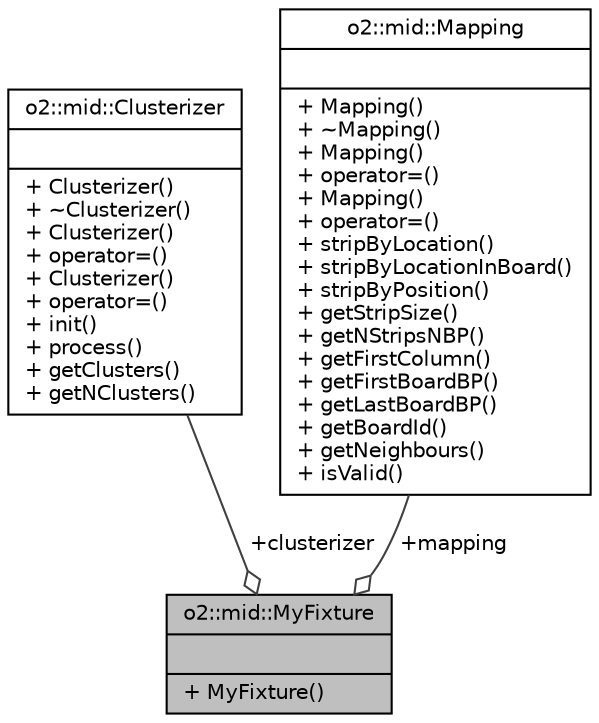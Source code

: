 digraph "o2::mid::MyFixture"
{
 // INTERACTIVE_SVG=YES
  bgcolor="transparent";
  edge [fontname="Helvetica",fontsize="10",labelfontname="Helvetica",labelfontsize="10"];
  node [fontname="Helvetica",fontsize="10",shape=record];
  Node1 [label="{o2::mid::MyFixture\n||+ MyFixture()\l}",height=0.2,width=0.4,color="black", fillcolor="grey75", style="filled" fontcolor="black"];
  Node2 -> Node1 [color="grey25",fontsize="10",style="solid",label=" +clusterizer" ,arrowhead="odiamond",fontname="Helvetica"];
  Node2 [label="{o2::mid::Clusterizer\n||+ Clusterizer()\l+ ~Clusterizer()\l+ Clusterizer()\l+ operator=()\l+ Clusterizer()\l+ operator=()\l+ init()\l+ process()\l+ getClusters()\l+ getNClusters()\l}",height=0.2,width=0.4,color="black",URL="$d5/dae/classo2_1_1mid_1_1Clusterizer.html",tooltip="Clusterizing algorithm for MID. "];
  Node3 -> Node1 [color="grey25",fontsize="10",style="solid",label=" +mapping" ,arrowhead="odiamond",fontname="Helvetica"];
  Node3 [label="{o2::mid::Mapping\n||+ Mapping()\l+ ~Mapping()\l+ Mapping()\l+ operator=()\l+ Mapping()\l+ operator=()\l+ stripByLocation()\l+ stripByLocationInBoard()\l+ stripByPosition()\l+ getStripSize()\l+ getNStripsNBP()\l+ getFirstColumn()\l+ getFirstBoardBP()\l+ getLastBoardBP()\l+ getBoardId()\l+ getNeighbours()\l+ isValid()\l}",height=0.2,width=0.4,color="black",URL="$d1/d66/classo2_1_1mid_1_1Mapping.html"];
}
